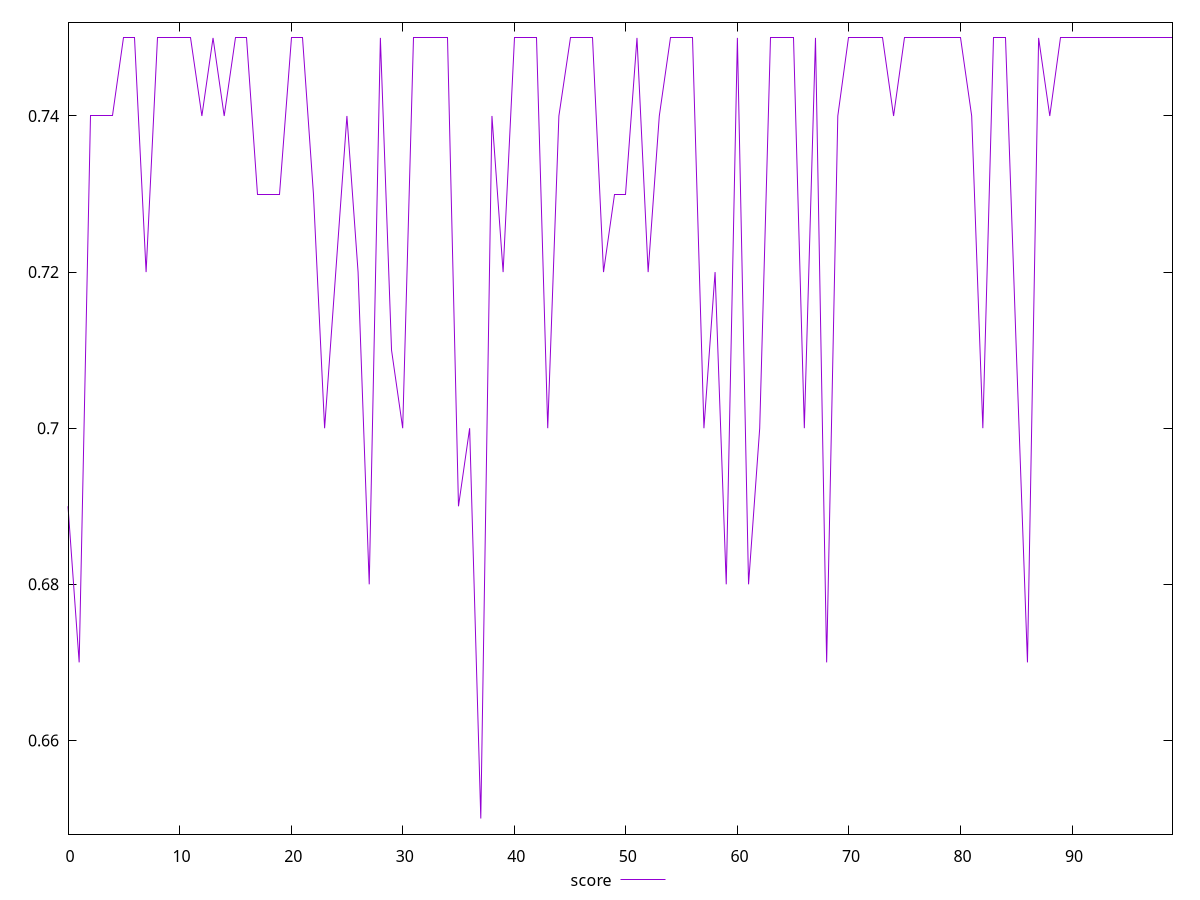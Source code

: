 reset

$score <<EOF
0 0.69
1 0.67
2 0.74
3 0.74
4 0.74
5 0.75
6 0.75
7 0.72
8 0.75
9 0.75
10 0.75
11 0.75
12 0.74
13 0.75
14 0.74
15 0.75
16 0.75
17 0.73
18 0.73
19 0.73
20 0.75
21 0.75
22 0.73
23 0.7
24 0.72
25 0.74
26 0.72
27 0.68
28 0.75
29 0.71
30 0.7
31 0.75
32 0.75
33 0.75
34 0.75
35 0.69
36 0.7
37 0.65
38 0.74
39 0.72
40 0.75
41 0.75
42 0.75
43 0.7
44 0.74
45 0.75
46 0.75
47 0.75
48 0.72
49 0.73
50 0.73
51 0.75
52 0.72
53 0.74
54 0.75
55 0.75
56 0.75
57 0.7
58 0.72
59 0.68
60 0.75
61 0.68
62 0.7
63 0.75
64 0.75
65 0.75
66 0.7
67 0.75
68 0.67
69 0.74
70 0.75
71 0.75
72 0.75
73 0.75
74 0.74
75 0.75
76 0.75
77 0.75
78 0.75
79 0.75
80 0.75
81 0.74
82 0.7
83 0.75
84 0.75
85 0.71
86 0.67
87 0.75
88 0.74
89 0.75
90 0.75
91 0.75
92 0.75
93 0.75
94 0.75
95 0.75
96 0.75
97 0.75
98 0.75
99 0.75
EOF

set key outside below
set xrange [0:99]
set yrange [0.648:0.752]
set trange [0.648:0.752]
set terminal svg size 640, 500 enhanced background rgb 'white'
set output "report_00013_2021-02-09T12-04-24.940Z/uses-rel-preconnect/samples/pages+cached/score/values.svg"

plot $score title "score" with line

reset
